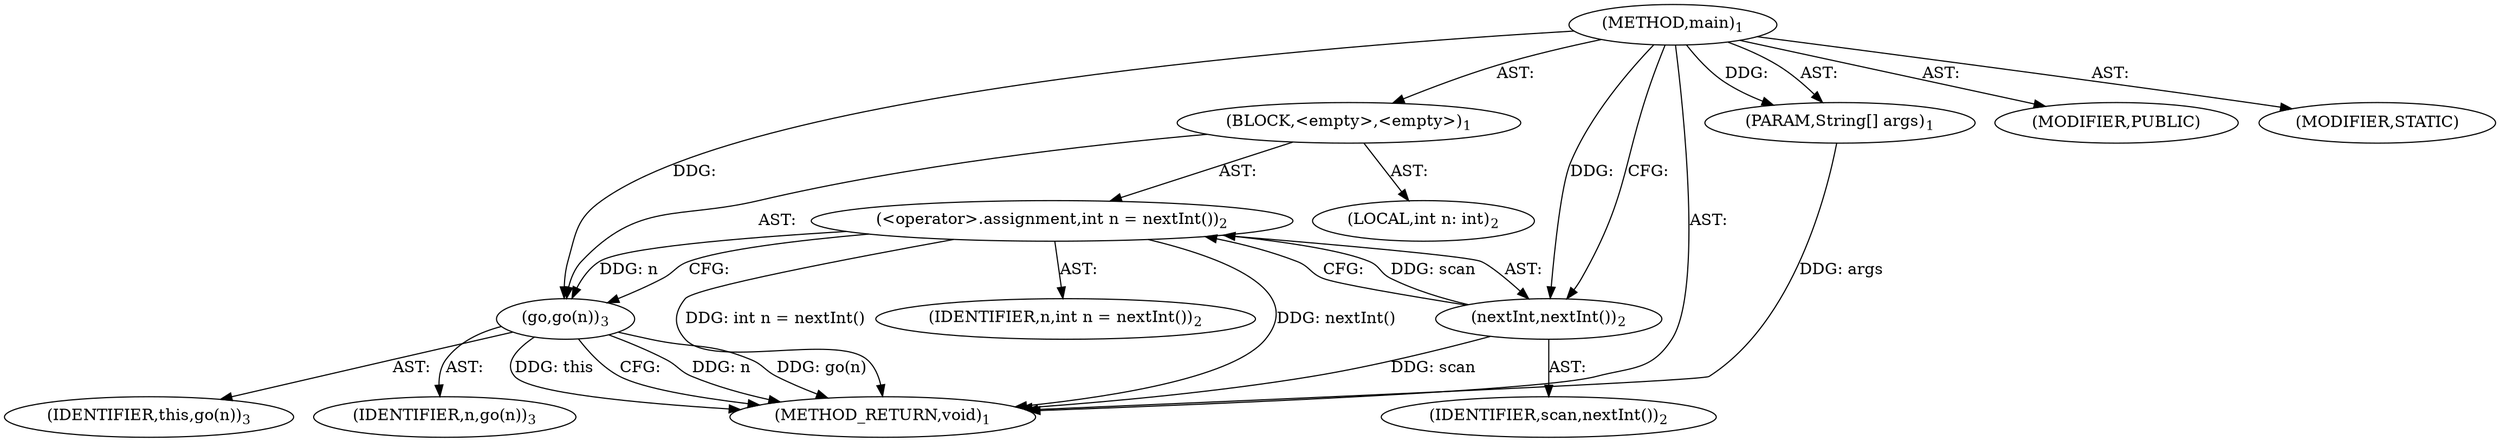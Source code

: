 digraph "main" {  
"17" [label = <(METHOD,main)<SUB>1</SUB>> ]
"18" [label = <(PARAM,String[] args)<SUB>1</SUB>> ]
"19" [label = <(BLOCK,&lt;empty&gt;,&lt;empty&gt;)<SUB>1</SUB>> ]
"20" [label = <(LOCAL,int n: int)<SUB>2</SUB>> ]
"21" [label = <(&lt;operator&gt;.assignment,int n = nextInt())<SUB>2</SUB>> ]
"22" [label = <(IDENTIFIER,n,int n = nextInt())<SUB>2</SUB>> ]
"23" [label = <(nextInt,nextInt())<SUB>2</SUB>> ]
"24" [label = <(IDENTIFIER,scan,nextInt())<SUB>2</SUB>> ]
"25" [label = <(go,go(n))<SUB>3</SUB>> ]
"26" [label = <(IDENTIFIER,this,go(n))<SUB>3</SUB>> ]
"27" [label = <(IDENTIFIER,n,go(n))<SUB>3</SUB>> ]
"28" [label = <(MODIFIER,PUBLIC)> ]
"29" [label = <(MODIFIER,STATIC)> ]
"30" [label = <(METHOD_RETURN,void)<SUB>1</SUB>> ]
  "17" -> "18"  [ label = "AST: "] 
  "17" -> "19"  [ label = "AST: "] 
  "17" -> "28"  [ label = "AST: "] 
  "17" -> "29"  [ label = "AST: "] 
  "17" -> "30"  [ label = "AST: "] 
  "19" -> "20"  [ label = "AST: "] 
  "19" -> "21"  [ label = "AST: "] 
  "19" -> "25"  [ label = "AST: "] 
  "21" -> "22"  [ label = "AST: "] 
  "21" -> "23"  [ label = "AST: "] 
  "23" -> "24"  [ label = "AST: "] 
  "25" -> "26"  [ label = "AST: "] 
  "25" -> "27"  [ label = "AST: "] 
  "21" -> "25"  [ label = "CFG: "] 
  "25" -> "30"  [ label = "CFG: "] 
  "23" -> "21"  [ label = "CFG: "] 
  "17" -> "23"  [ label = "CFG: "] 
  "18" -> "30"  [ label = "DDG: args"] 
  "21" -> "30"  [ label = "DDG: nextInt()"] 
  "21" -> "30"  [ label = "DDG: int n = nextInt()"] 
  "25" -> "30"  [ label = "DDG: n"] 
  "25" -> "30"  [ label = "DDG: go(n)"] 
  "23" -> "30"  [ label = "DDG: scan"] 
  "25" -> "30"  [ label = "DDG: this"] 
  "17" -> "18"  [ label = "DDG: "] 
  "23" -> "21"  [ label = "DDG: scan"] 
  "17" -> "25"  [ label = "DDG: "] 
  "21" -> "25"  [ label = "DDG: n"] 
  "17" -> "23"  [ label = "DDG: "] 
}
